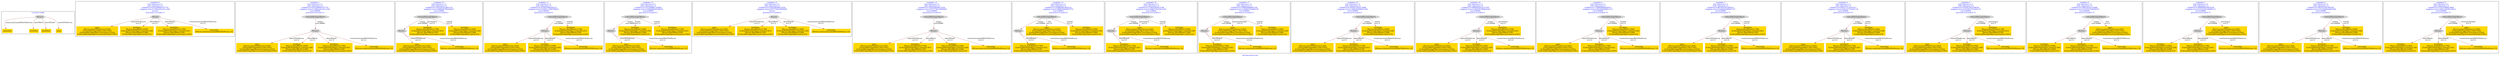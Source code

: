 digraph n0 {
fontcolor="blue"
remincross="true"
label="s03-ima-artists.xml"
subgraph cluster_0 {
label="1-correct model"
n2[style="filled",color="white",fillcolor="lightgray",label="Person1"];
n3[shape="plaintext",style="filled",fillcolor="gold",label="nationality"];
n4[shape="plaintext",style="filled",fillcolor="gold",label="birthDate"];
n5[shape="plaintext",style="filled",fillcolor="gold",label="deathDate"];
n6[shape="plaintext",style="filled",fillcolor="gold",label="name"];
}
subgraph cluster_1 {
label="candidate 0\nlink coherence:1.0\nnode coherence:1.0\nconfidence:0.8102360697537774\nmapping score:0.7284120232512592\ncost:4.0\n-precision:1.0-recall:1.0"
n8[style="filled",color="white",fillcolor="lightgray",label="Person1"];
n9[shape="plaintext",style="filled",fillcolor="gold",label="name\n[Person,nameOfThePerson,0.925]\n[CulturalHeritageObject,title,0.041]\n[CulturalHeritageObject,provenance,0.032]\n[CulturalHeritageObject,accessionNumber,0.001]"];
n10[shape="plaintext",style="filled",fillcolor="gold",label="birthDate\n[Person,dateOfBirth,0.608]\n[CulturalHeritageObject,created,0.326]\n[Person,dateOfDeath,0.066]\n[CulturalHeritageObject,extent,0.0]"];
n11[shape="plaintext",style="filled",fillcolor="gold",label="deathDate\n[Person,dateOfDeath,0.708]\n[CulturalHeritageObject,created,0.201]\n[Person,dateOfBirth,0.09]\n[CulturalHeritageObject,provenance,0.001]"];
n12[shape="plaintext",style="filled",fillcolor="gold",label="nationality\n[Person,countryAssociatedWithThePerson,1.0]"];
}
subgraph cluster_2 {
label="candidate 1\nlink coherence:1.0\nnode coherence:1.0\nconfidence:0.8102360697537774\nmapping score:0.7284120232512592\ncost:4.99999\n-precision:0.8-recall:1.0"
n14[style="filled",color="white",fillcolor="lightgray",label="CulturalHeritageObject1"];
n15[style="filled",color="white",fillcolor="lightgray",label="Person1"];
n16[shape="plaintext",style="filled",fillcolor="gold",label="name\n[Person,nameOfThePerson,0.925]\n[CulturalHeritageObject,title,0.041]\n[CulturalHeritageObject,provenance,0.032]\n[CulturalHeritageObject,accessionNumber,0.001]"];
n17[shape="plaintext",style="filled",fillcolor="gold",label="birthDate\n[Person,dateOfBirth,0.608]\n[CulturalHeritageObject,created,0.326]\n[Person,dateOfDeath,0.066]\n[CulturalHeritageObject,extent,0.0]"];
n18[shape="plaintext",style="filled",fillcolor="gold",label="deathDate\n[Person,dateOfDeath,0.708]\n[CulturalHeritageObject,created,0.201]\n[Person,dateOfBirth,0.09]\n[CulturalHeritageObject,provenance,0.001]"];
n19[shape="plaintext",style="filled",fillcolor="gold",label="nationality\n[Person,countryAssociatedWithThePerson,1.0]"];
}
subgraph cluster_3 {
label="candidate 10\nlink coherence:1.0\nnode coherence:1.0\nconfidence:0.5632261912691279\nmapping score:0.6044087304230427\ncost:4.99999\n-precision:0.4-recall:0.5"
n21[style="filled",color="white",fillcolor="lightgray",label="CulturalHeritageObject1"];
n22[style="filled",color="white",fillcolor="lightgray",label="Person1"];
n23[shape="plaintext",style="filled",fillcolor="gold",label="name\n[Person,nameOfThePerson,0.925]\n[CulturalHeritageObject,title,0.041]\n[CulturalHeritageObject,provenance,0.032]\n[CulturalHeritageObject,accessionNumber,0.001]"];
n24[shape="plaintext",style="filled",fillcolor="gold",label="nationality\n[Person,countryAssociatedWithThePerson,1.0]"];
n25[shape="plaintext",style="filled",fillcolor="gold",label="deathDate\n[Person,dateOfDeath,0.708]\n[CulturalHeritageObject,created,0.201]\n[Person,dateOfBirth,0.09]\n[CulturalHeritageObject,provenance,0.001]"];
n26[shape="plaintext",style="filled",fillcolor="gold",label="birthDate\n[Person,dateOfBirth,0.608]\n[CulturalHeritageObject,created,0.326]\n[Person,dateOfDeath,0.066]\n[CulturalHeritageObject,extent,0.0]"];
}
subgraph cluster_4 {
label="candidate 11\nlink coherence:1.0\nnode coherence:1.0\nconfidence:0.5479335984305213\nmapping score:0.5993111994768404\ncost:4.99999\n-precision:0.4-recall:0.5"
n28[style="filled",color="white",fillcolor="lightgray",label="CulturalHeritageObject1"];
n29[style="filled",color="white",fillcolor="lightgray",label="Person1"];
n30[shape="plaintext",style="filled",fillcolor="gold",label="name\n[Person,nameOfThePerson,0.925]\n[CulturalHeritageObject,title,0.041]\n[CulturalHeritageObject,provenance,0.032]\n[CulturalHeritageObject,accessionNumber,0.001]"];
n31[shape="plaintext",style="filled",fillcolor="gold",label="birthDate\n[Person,dateOfBirth,0.608]\n[CulturalHeritageObject,created,0.326]\n[Person,dateOfDeath,0.066]\n[CulturalHeritageObject,extent,0.0]"];
n32[shape="plaintext",style="filled",fillcolor="gold",label="nationality\n[Person,countryAssociatedWithThePerson,1.0]"];
n33[shape="plaintext",style="filled",fillcolor="gold",label="deathDate\n[Person,dateOfDeath,0.708]\n[CulturalHeritageObject,created,0.201]\n[Person,dateOfBirth,0.09]\n[CulturalHeritageObject,provenance,0.001]"];
}
subgraph cluster_5 {
label="candidate 12\nlink coherence:1.0\nnode coherence:1.0\nconfidence:0.5315399861105656\nmapping score:0.5938466620368552\ncost:4.99999\n-precision:0.4-recall:0.5"
n35[style="filled",color="white",fillcolor="lightgray",label="CulturalHeritageObject1"];
n36[style="filled",color="white",fillcolor="lightgray",label="Person1"];
n37[shape="plaintext",style="filled",fillcolor="gold",label="name\n[Person,nameOfThePerson,0.925]\n[CulturalHeritageObject,title,0.041]\n[CulturalHeritageObject,provenance,0.032]\n[CulturalHeritageObject,accessionNumber,0.001]"];
n38[shape="plaintext",style="filled",fillcolor="gold",label="nationality\n[Person,countryAssociatedWithThePerson,1.0]"];
n39[shape="plaintext",style="filled",fillcolor="gold",label="birthDate\n[Person,dateOfBirth,0.608]\n[CulturalHeritageObject,created,0.326]\n[Person,dateOfDeath,0.066]\n[CulturalHeritageObject,extent,0.0]"];
n40[shape="plaintext",style="filled",fillcolor="gold",label="deathDate\n[Person,dateOfDeath,0.708]\n[CulturalHeritageObject,created,0.201]\n[Person,dateOfBirth,0.09]\n[CulturalHeritageObject,provenance,0.001]"];
}
subgraph cluster_6 {
label="candidate 13\nlink coherence:1.0\nnode coherence:1.0\nconfidence:0.5203208388512254\nmapping score:0.6317736129504085\ncost:4.0\n-precision:0.5-recall:0.5"
n42[style="filled",color="white",fillcolor="lightgray",label="Person1"];
n43[shape="plaintext",style="filled",fillcolor="gold",label="name\n[Person,nameOfThePerson,0.925]\n[CulturalHeritageObject,title,0.041]\n[CulturalHeritageObject,provenance,0.032]\n[CulturalHeritageObject,accessionNumber,0.001]"];
n44[shape="plaintext",style="filled",fillcolor="gold",label="deathDate\n[Person,dateOfDeath,0.708]\n[CulturalHeritageObject,created,0.201]\n[Person,dateOfBirth,0.09]\n[CulturalHeritageObject,provenance,0.001]"];
n45[shape="plaintext",style="filled",fillcolor="gold",label="birthDate\n[Person,dateOfBirth,0.608]\n[CulturalHeritageObject,created,0.326]\n[Person,dateOfDeath,0.066]\n[CulturalHeritageObject,extent,0.0]"];
n46[shape="plaintext",style="filled",fillcolor="gold",label="nationality\n[Person,countryAssociatedWithThePerson,1.0]"];
}
subgraph cluster_7 {
label="candidate 14\nlink coherence:1.0\nnode coherence:1.0\nconfidence:0.5203208388512254\nmapping score:0.6317736129504085\ncost:4.99999\n-precision:0.4-recall:0.5"
n48[style="filled",color="white",fillcolor="lightgray",label="CulturalHeritageObject1"];
n49[style="filled",color="white",fillcolor="lightgray",label="Person1"];
n50[shape="plaintext",style="filled",fillcolor="gold",label="name\n[Person,nameOfThePerson,0.925]\n[CulturalHeritageObject,title,0.041]\n[CulturalHeritageObject,provenance,0.032]\n[CulturalHeritageObject,accessionNumber,0.001]"];
n51[shape="plaintext",style="filled",fillcolor="gold",label="deathDate\n[Person,dateOfDeath,0.708]\n[CulturalHeritageObject,created,0.201]\n[Person,dateOfBirth,0.09]\n[CulturalHeritageObject,provenance,0.001]"];
n52[shape="plaintext",style="filled",fillcolor="gold",label="birthDate\n[Person,dateOfBirth,0.608]\n[CulturalHeritageObject,created,0.326]\n[Person,dateOfDeath,0.066]\n[CulturalHeritageObject,extent,0.0]"];
n53[shape="plaintext",style="filled",fillcolor="gold",label="nationality\n[Person,countryAssociatedWithThePerson,1.0]"];
}
subgraph cluster_8 {
label="candidate 15\nlink coherence:1.0\nnode coherence:1.0\nconfidence:0.5188829915642722\nmapping score:0.5896276638547574\ncost:4.99999\n-precision:0.4-recall:0.5"
n55[style="filled",color="white",fillcolor="lightgray",label="CulturalHeritageObject1"];
n56[style="filled",color="white",fillcolor="lightgray",label="Person1"];
n57[shape="plaintext",style="filled",fillcolor="gold",label="deathDate\n[Person,dateOfDeath,0.708]\n[CulturalHeritageObject,created,0.201]\n[Person,dateOfBirth,0.09]\n[CulturalHeritageObject,provenance,0.001]"];
n58[shape="plaintext",style="filled",fillcolor="gold",label="name\n[Person,nameOfThePerson,0.925]\n[CulturalHeritageObject,title,0.041]\n[CulturalHeritageObject,provenance,0.032]\n[CulturalHeritageObject,accessionNumber,0.001]"];
n59[shape="plaintext",style="filled",fillcolor="gold",label="nationality\n[Person,countryAssociatedWithThePerson,1.0]"];
n60[shape="plaintext",style="filled",fillcolor="gold",label="birthDate\n[Person,dateOfBirth,0.608]\n[CulturalHeritageObject,created,0.326]\n[Person,dateOfDeath,0.066]\n[CulturalHeritageObject,extent,0.0]"];
}
subgraph cluster_9 {
label="candidate 16\nlink coherence:1.0\nnode coherence:1.0\nconfidence:0.516633843673708\nmapping score:0.5888779478912359\ncost:4.99999\n-precision:0.4-recall:0.5"
n62[style="filled",color="white",fillcolor="lightgray",label="CulturalHeritageObject1"];
n63[style="filled",color="white",fillcolor="lightgray",label="Person1"];
n64[shape="plaintext",style="filled",fillcolor="gold",label="deathDate\n[Person,dateOfDeath,0.708]\n[CulturalHeritageObject,created,0.201]\n[Person,dateOfBirth,0.09]\n[CulturalHeritageObject,provenance,0.001]"];
n65[shape="plaintext",style="filled",fillcolor="gold",label="nationality\n[Person,countryAssociatedWithThePerson,1.0]"];
n66[shape="plaintext",style="filled",fillcolor="gold",label="name\n[Person,nameOfThePerson,0.925]\n[CulturalHeritageObject,title,0.041]\n[CulturalHeritageObject,provenance,0.032]\n[CulturalHeritageObject,accessionNumber,0.001]"];
n67[shape="plaintext",style="filled",fillcolor="gold",label="birthDate\n[Person,dateOfBirth,0.608]\n[CulturalHeritageObject,created,0.326]\n[Person,dateOfDeath,0.066]\n[CulturalHeritageObject,extent,0.0]"];
}
subgraph cluster_10 {
label="candidate 17\nlink coherence:1.0\nnode coherence:1.0\nconfidence:0.5088626886091782\nmapping score:0.586287562869726\ncost:4.99999\n-precision:0.4-recall:0.5"
n69[style="filled",color="white",fillcolor="lightgray",label="CulturalHeritageObject1"];
n70[style="filled",color="white",fillcolor="lightgray",label="Person1"];
n71[shape="plaintext",style="filled",fillcolor="gold",label="deathDate\n[Person,dateOfDeath,0.708]\n[CulturalHeritageObject,created,0.201]\n[Person,dateOfBirth,0.09]\n[CulturalHeritageObject,provenance,0.001]"];
n72[shape="plaintext",style="filled",fillcolor="gold",label="nationality\n[Person,countryAssociatedWithThePerson,1.0]"];
n73[shape="plaintext",style="filled",fillcolor="gold",label="name\n[Person,nameOfThePerson,0.925]\n[CulturalHeritageObject,title,0.041]\n[CulturalHeritageObject,provenance,0.032]\n[CulturalHeritageObject,accessionNumber,0.001]"];
n74[shape="plaintext",style="filled",fillcolor="gold",label="birthDate\n[Person,dateOfBirth,0.608]\n[CulturalHeritageObject,created,0.326]\n[Person,dateOfDeath,0.066]\n[CulturalHeritageObject,extent,0.0]"];
}
subgraph cluster_11 {
label="candidate 18\nlink coherence:1.0\nnode coherence:1.0\nconfidence:0.5039272265312698\nmapping score:0.5846424088437566\ncost:4.99999\n-precision:0.4-recall:0.5"
n76[style="filled",color="white",fillcolor="lightgray",label="CulturalHeritageObject1"];
n77[style="filled",color="white",fillcolor="lightgray",label="Person1"];
n78[shape="plaintext",style="filled",fillcolor="gold",label="name\n[Person,nameOfThePerson,0.925]\n[CulturalHeritageObject,title,0.041]\n[CulturalHeritageObject,provenance,0.032]\n[CulturalHeritageObject,accessionNumber,0.001]"];
n79[shape="plaintext",style="filled",fillcolor="gold",label="deathDate\n[Person,dateOfDeath,0.708]\n[CulturalHeritageObject,created,0.201]\n[Person,dateOfBirth,0.09]\n[CulturalHeritageObject,provenance,0.001]"];
n80[shape="plaintext",style="filled",fillcolor="gold",label="nationality\n[Person,countryAssociatedWithThePerson,1.0]"];
n81[shape="plaintext",style="filled",fillcolor="gold",label="birthDate\n[Person,dateOfBirth,0.608]\n[CulturalHeritageObject,created,0.326]\n[Person,dateOfDeath,0.066]\n[CulturalHeritageObject,extent,0.0]"];
}
subgraph cluster_12 {
label="candidate 19\nlink coherence:1.0\nnode coherence:1.0\nconfidence:0.49803624532127355\nmapping score:0.5826787484404244\ncost:4.99999\n-precision:0.4-recall:0.5"
n83[style="filled",color="white",fillcolor="lightgray",label="CulturalHeritageObject1"];
n84[style="filled",color="white",fillcolor="lightgray",label="Person1"];
n85[shape="plaintext",style="filled",fillcolor="gold",label="name\n[Person,nameOfThePerson,0.925]\n[CulturalHeritageObject,title,0.041]\n[CulturalHeritageObject,provenance,0.032]\n[CulturalHeritageObject,accessionNumber,0.001]"];
n86[shape="plaintext",style="filled",fillcolor="gold",label="birthDate\n[Person,dateOfBirth,0.608]\n[CulturalHeritageObject,created,0.326]\n[Person,dateOfDeath,0.066]\n[CulturalHeritageObject,extent,0.0]"];
n87[shape="plaintext",style="filled",fillcolor="gold",label="nationality\n[Person,countryAssociatedWithThePerson,1.0]"];
n88[shape="plaintext",style="filled",fillcolor="gold",label="deathDate\n[Person,dateOfDeath,0.708]\n[CulturalHeritageObject,created,0.201]\n[Person,dateOfBirth,0.09]\n[CulturalHeritageObject,provenance,0.001]"];
}
subgraph cluster_13 {
label="candidate 2\nlink coherence:1.0\nnode coherence:1.0\nconfidence:0.7399008699439515\nmapping score:0.6633002899813172\ncost:4.99999\n-precision:0.6-recall:0.75"
n90[style="filled",color="white",fillcolor="lightgray",label="CulturalHeritageObject1"];
n91[style="filled",color="white",fillcolor="lightgray",label="Person1"];
n92[shape="plaintext",style="filled",fillcolor="gold",label="name\n[Person,nameOfThePerson,0.925]\n[CulturalHeritageObject,title,0.041]\n[CulturalHeritageObject,provenance,0.032]\n[CulturalHeritageObject,accessionNumber,0.001]"];
n93[shape="plaintext",style="filled",fillcolor="gold",label="deathDate\n[Person,dateOfDeath,0.708]\n[CulturalHeritageObject,created,0.201]\n[Person,dateOfBirth,0.09]\n[CulturalHeritageObject,provenance,0.001]"];
n94[shape="plaintext",style="filled",fillcolor="gold",label="nationality\n[Person,countryAssociatedWithThePerson,1.0]"];
n95[shape="plaintext",style="filled",fillcolor="gold",label="birthDate\n[Person,dateOfBirth,0.608]\n[CulturalHeritageObject,created,0.326]\n[Person,dateOfDeath,0.066]\n[CulturalHeritageObject,extent,0.0]"];
}
subgraph cluster_14 {
label="candidate 3\nlink coherence:1.0\nnode coherence:1.0\nconfidence:0.6834587441882013\nmapping score:0.6444862480627337\ncost:4.99999\n-precision:0.6-recall:0.75"
n97[style="filled",color="white",fillcolor="lightgray",label="CulturalHeritageObject1"];
n98[style="filled",color="white",fillcolor="lightgray",label="Person1"];
n99[shape="plaintext",style="filled",fillcolor="gold",label="name\n[Person,nameOfThePerson,0.925]\n[CulturalHeritageObject,title,0.041]\n[CulturalHeritageObject,provenance,0.032]\n[CulturalHeritageObject,accessionNumber,0.001]"];
n100[shape="plaintext",style="filled",fillcolor="gold",label="birthDate\n[Person,dateOfBirth,0.608]\n[CulturalHeritageObject,created,0.326]\n[Person,dateOfDeath,0.066]\n[CulturalHeritageObject,extent,0.0]"];
n101[shape="plaintext",style="filled",fillcolor="gold",label="nationality\n[Person,countryAssociatedWithThePerson,1.0]"];
n102[shape="plaintext",style="filled",fillcolor="gold",label="deathDate\n[Person,dateOfDeath,0.708]\n[CulturalHeritageObject,created,0.201]\n[Person,dateOfBirth,0.09]\n[CulturalHeritageObject,provenance,0.001]"];
}
subgraph cluster_15 {
label="candidate 4\nlink coherence:1.0\nnode coherence:1.0\nconfidence:0.6583173116761417\nmapping score:0.6361057705587139\ncost:4.99999\n-precision:0.6-recall:0.75"
n104[style="filled",color="white",fillcolor="lightgray",label="CulturalHeritageObject1"];
n105[style="filled",color="white",fillcolor="lightgray",label="Person1"];
n106[shape="plaintext",style="filled",fillcolor="gold",label="name\n[Person,nameOfThePerson,0.925]\n[CulturalHeritageObject,title,0.041]\n[CulturalHeritageObject,provenance,0.032]\n[CulturalHeritageObject,accessionNumber,0.001]"];
n107[shape="plaintext",style="filled",fillcolor="gold",label="deathDate\n[Person,dateOfDeath,0.708]\n[CulturalHeritageObject,created,0.201]\n[Person,dateOfBirth,0.09]\n[CulturalHeritageObject,provenance,0.001]"];
n108[shape="plaintext",style="filled",fillcolor="gold",label="nationality\n[Person,countryAssociatedWithThePerson,1.0]"];
n109[shape="plaintext",style="filled",fillcolor="gold",label="birthDate\n[Person,dateOfBirth,0.608]\n[CulturalHeritageObject,created,0.326]\n[Person,dateOfDeath,0.066]\n[CulturalHeritageObject,extent,0.0]"];
}
subgraph cluster_16 {
label="candidate 5\nlink coherence:1.0\nnode coherence:1.0\nconfidence:0.6335613910789536\nmapping score:0.6278537970263178\ncost:4.99999\n-precision:0.6-recall:0.75"
n111[style="filled",color="white",fillcolor="lightgray",label="CulturalHeritageObject1"];
n112[style="filled",color="white",fillcolor="lightgray",label="Person1"];
n113[shape="plaintext",style="filled",fillcolor="gold",label="name\n[Person,nameOfThePerson,0.925]\n[CulturalHeritageObject,title,0.041]\n[CulturalHeritageObject,provenance,0.032]\n[CulturalHeritageObject,accessionNumber,0.001]"];
n114[shape="plaintext",style="filled",fillcolor="gold",label="birthDate\n[Person,dateOfBirth,0.608]\n[CulturalHeritageObject,created,0.326]\n[Person,dateOfDeath,0.066]\n[CulturalHeritageObject,extent,0.0]"];
n115[shape="plaintext",style="filled",fillcolor="gold",label="nationality\n[Person,countryAssociatedWithThePerson,1.0]"];
n116[shape="plaintext",style="filled",fillcolor="gold",label="deathDate\n[Person,dateOfDeath,0.708]\n[CulturalHeritageObject,created,0.201]\n[Person,dateOfBirth,0.09]\n[CulturalHeritageObject,provenance,0.001]"];
}
subgraph cluster_17 {
label="candidate 6\nlink coherence:1.0\nnode coherence:1.0\nconfidence:0.589218191374098\nmapping score:0.6130727304580327\ncost:4.99999\n-precision:0.6-recall:0.75"
n118[style="filled",color="white",fillcolor="lightgray",label="CulturalHeritageObject1"];
n119[style="filled",color="white",fillcolor="lightgray",label="Person1"];
n120[shape="plaintext",style="filled",fillcolor="gold",label="birthDate\n[Person,dateOfBirth,0.608]\n[CulturalHeritageObject,created,0.326]\n[Person,dateOfDeath,0.066]\n[CulturalHeritageObject,extent,0.0]"];
n121[shape="plaintext",style="filled",fillcolor="gold",label="deathDate\n[Person,dateOfDeath,0.708]\n[CulturalHeritageObject,created,0.201]\n[Person,dateOfBirth,0.09]\n[CulturalHeritageObject,provenance,0.001]"];
n122[shape="plaintext",style="filled",fillcolor="gold",label="name\n[Person,nameOfThePerson,0.925]\n[CulturalHeritageObject,title,0.041]\n[CulturalHeritageObject,provenance,0.032]\n[CulturalHeritageObject,accessionNumber,0.001]"];
n123[shape="plaintext",style="filled",fillcolor="gold",label="nationality\n[Person,countryAssociatedWithThePerson,1.0]"];
}
subgraph cluster_18 {
label="candidate 7\nlink coherence:1.0\nnode coherence:1.0\nconfidence:0.5869690434835338\nmapping score:0.6123230144945113\ncost:4.99999\n-precision:0.6-recall:0.75"
n125[style="filled",color="white",fillcolor="lightgray",label="CulturalHeritageObject1"];
n126[style="filled",color="white",fillcolor="lightgray",label="Person1"];
n127[shape="plaintext",style="filled",fillcolor="gold",label="birthDate\n[Person,dateOfBirth,0.608]\n[CulturalHeritageObject,created,0.326]\n[Person,dateOfDeath,0.066]\n[CulturalHeritageObject,extent,0.0]"];
n128[shape="plaintext",style="filled",fillcolor="gold",label="deathDate\n[Person,dateOfDeath,0.708]\n[CulturalHeritageObject,created,0.201]\n[Person,dateOfBirth,0.09]\n[CulturalHeritageObject,provenance,0.001]"];
n129[shape="plaintext",style="filled",fillcolor="gold",label="nationality\n[Person,countryAssociatedWithThePerson,1.0]"];
n130[shape="plaintext",style="filled",fillcolor="gold",label="name\n[Person,nameOfThePerson,0.925]\n[CulturalHeritageObject,title,0.041]\n[CulturalHeritageObject,provenance,0.032]\n[CulturalHeritageObject,accessionNumber,0.001]"];
}
subgraph cluster_19 {
label="candidate 8\nlink coherence:1.0\nnode coherence:1.0\nconfidence:0.5855107847990797\nmapping score:0.6118369282663599\ncost:4.99999\n-precision:0.4-recall:0.5"
n132[style="filled",color="white",fillcolor="lightgray",label="CulturalHeritageObject1"];
n133[style="filled",color="white",fillcolor="lightgray",label="Person1"];
n134[shape="plaintext",style="filled",fillcolor="gold",label="name\n[Person,nameOfThePerson,0.925]\n[CulturalHeritageObject,title,0.041]\n[CulturalHeritageObject,provenance,0.032]\n[CulturalHeritageObject,accessionNumber,0.001]"];
n135[shape="plaintext",style="filled",fillcolor="gold",label="deathDate\n[Person,dateOfDeath,0.708]\n[CulturalHeritageObject,created,0.201]\n[Person,dateOfBirth,0.09]\n[CulturalHeritageObject,provenance,0.001]"];
n136[shape="plaintext",style="filled",fillcolor="gold",label="nationality\n[Person,countryAssociatedWithThePerson,1.0]"];
n137[shape="plaintext",style="filled",fillcolor="gold",label="birthDate\n[Person,dateOfBirth,0.608]\n[CulturalHeritageObject,created,0.326]\n[Person,dateOfDeath,0.066]\n[CulturalHeritageObject,extent,0.0]"];
}
subgraph cluster_20 {
label="candidate 9\nlink coherence:1.0\nnode coherence:1.0\nconfidence:0.579197888419004\nmapping score:0.6097326294730013\ncost:4.99999\n-precision:0.6-recall:0.75"
n139[style="filled",color="white",fillcolor="lightgray",label="CulturalHeritageObject1"];
n140[style="filled",color="white",fillcolor="lightgray",label="Person1"];
n141[shape="plaintext",style="filled",fillcolor="gold",label="birthDate\n[Person,dateOfBirth,0.608]\n[CulturalHeritageObject,created,0.326]\n[Person,dateOfDeath,0.066]\n[CulturalHeritageObject,extent,0.0]"];
n142[shape="plaintext",style="filled",fillcolor="gold",label="deathDate\n[Person,dateOfDeath,0.708]\n[CulturalHeritageObject,created,0.201]\n[Person,dateOfBirth,0.09]\n[CulturalHeritageObject,provenance,0.001]"];
n143[shape="plaintext",style="filled",fillcolor="gold",label="nationality\n[Person,countryAssociatedWithThePerson,1.0]"];
n144[shape="plaintext",style="filled",fillcolor="gold",label="name\n[Person,nameOfThePerson,0.925]\n[CulturalHeritageObject,title,0.041]\n[CulturalHeritageObject,provenance,0.032]\n[CulturalHeritageObject,accessionNumber,0.001]"];
}
n2 -> n3[color="brown",fontcolor="black",label="countryAssociatedWithThePerson"]
n2 -> n4[color="brown",fontcolor="black",label="dateOfBirth"]
n2 -> n5[color="brown",fontcolor="black",label="dateOfDeath"]
n2 -> n6[color="brown",fontcolor="black",label="nameOfThePerson"]
n8 -> n9[color="brown",fontcolor="black",label="nameOfThePerson\nw=1.0"]
n8 -> n10[color="brown",fontcolor="black",label="dateOfBirth\nw=1.0"]
n8 -> n11[color="brown",fontcolor="black",label="dateOfDeath\nw=1.0"]
n8 -> n12[color="brown",fontcolor="black",label="countryAssociatedWithThePerson\nw=1.0"]
n14 -> n15[color="brown",fontcolor="black",label="creator\nw=0.99999"]
n15 -> n16[color="brown",fontcolor="black",label="nameOfThePerson\nw=1.0"]
n15 -> n17[color="brown",fontcolor="black",label="dateOfBirth\nw=1.0"]
n15 -> n18[color="brown",fontcolor="black",label="dateOfDeath\nw=1.0"]
n15 -> n19[color="brown",fontcolor="black",label="countryAssociatedWithThePerson\nw=1.0"]
n21 -> n22[color="brown",fontcolor="black",label="creator\nw=0.99999"]
n22 -> n23[color="brown",fontcolor="black",label="nameOfThePerson\nw=1.0"]
n22 -> n24[color="brown",fontcolor="black",label="countryAssociatedWithThePerson\nw=1.0"]
n21 -> n25[color="brown",fontcolor="black",label="provenance\nw=1.0"]
n21 -> n26[color="brown",fontcolor="black",label="created\nw=1.0"]
n28 -> n29[color="brown",fontcolor="black",label="creator\nw=0.99999"]
n29 -> n30[color="brown",fontcolor="black",label="nameOfThePerson\nw=1.0"]
n29 -> n31[color="brown",fontcolor="black",label="dateOfDeath\nw=1.0"]
n29 -> n32[color="brown",fontcolor="black",label="countryAssociatedWithThePerson\nw=1.0"]
n28 -> n33[color="brown",fontcolor="black",label="created\nw=1.0"]
n35 -> n36[color="brown",fontcolor="black",label="creator\nw=0.99999"]
n36 -> n37[color="brown",fontcolor="black",label="nameOfThePerson\nw=1.0"]
n36 -> n38[color="brown",fontcolor="black",label="countryAssociatedWithThePerson\nw=1.0"]
n35 -> n39[color="brown",fontcolor="black",label="extent\nw=1.0"]
n35 -> n40[color="brown",fontcolor="black",label="created\nw=1.0"]
n42 -> n43[color="brown",fontcolor="black",label="nameOfThePerson\nw=1.0"]
n42 -> n44[color="brown",fontcolor="black",label="dateOfBirth\nw=1.0"]
n42 -> n45[color="brown",fontcolor="black",label="dateOfDeath\nw=1.0"]
n42 -> n46[color="brown",fontcolor="black",label="countryAssociatedWithThePerson\nw=1.0"]
n48 -> n49[color="brown",fontcolor="black",label="creator\nw=0.99999"]
n49 -> n50[color="brown",fontcolor="black",label="nameOfThePerson\nw=1.0"]
n49 -> n51[color="brown",fontcolor="black",label="dateOfBirth\nw=1.0"]
n49 -> n52[color="brown",fontcolor="black",label="dateOfDeath\nw=1.0"]
n49 -> n53[color="brown",fontcolor="black",label="countryAssociatedWithThePerson\nw=1.0"]
n55 -> n56[color="brown",fontcolor="black",label="creator\nw=0.99999"]
n56 -> n57[color="brown",fontcolor="black",label="dateOfDeath\nw=1.0"]
n55 -> n58[color="brown",fontcolor="black",label="title\nw=1.0"]
n56 -> n59[color="brown",fontcolor="black",label="countryAssociatedWithThePerson\nw=1.0"]
n55 -> n60[color="brown",fontcolor="black",label="created\nw=1.0"]
n62 -> n63[color="brown",fontcolor="black",label="creator\nw=0.99999"]
n63 -> n64[color="brown",fontcolor="black",label="dateOfDeath\nw=1.0"]
n63 -> n65[color="brown",fontcolor="black",label="countryAssociatedWithThePerson\nw=1.0"]
n62 -> n66[color="brown",fontcolor="black",label="provenance\nw=1.0"]
n62 -> n67[color="brown",fontcolor="black",label="created\nw=1.0"]
n69 -> n70[color="brown",fontcolor="black",label="creator\nw=0.99999"]
n70 -> n71[color="brown",fontcolor="black",label="dateOfDeath\nw=1.0"]
n70 -> n72[color="brown",fontcolor="black",label="countryAssociatedWithThePerson\nw=1.0"]
n69 -> n73[color="brown",fontcolor="black",label="accessionNumber\nw=1.0"]
n69 -> n74[color="brown",fontcolor="black",label="created\nw=1.0"]
n76 -> n77[color="brown",fontcolor="black",label="creator\nw=0.99999"]
n77 -> n78[color="brown",fontcolor="black",label="nameOfThePerson\nw=1.0"]
n77 -> n79[color="brown",fontcolor="black",label="dateOfBirth\nw=1.0"]
n77 -> n80[color="brown",fontcolor="black",label="countryAssociatedWithThePerson\nw=1.0"]
n76 -> n81[color="brown",fontcolor="black",label="extent\nw=1.0"]
n83 -> n84[color="brown",fontcolor="black",label="creator\nw=0.99999"]
n84 -> n85[color="brown",fontcolor="black",label="nameOfThePerson\nw=1.0"]
n84 -> n86[color="brown",fontcolor="black",label="dateOfDeath\nw=1.0"]
n84 -> n87[color="brown",fontcolor="black",label="countryAssociatedWithThePerson\nw=1.0"]
n83 -> n88[color="brown",fontcolor="black",label="provenance\nw=1.0"]
n90 -> n91[color="brown",fontcolor="black",label="creator\nw=0.99999"]
n91 -> n92[color="brown",fontcolor="black",label="nameOfThePerson\nw=1.0"]
n91 -> n93[color="brown",fontcolor="black",label="dateOfDeath\nw=1.0"]
n91 -> n94[color="brown",fontcolor="black",label="countryAssociatedWithThePerson\nw=1.0"]
n90 -> n95[color="brown",fontcolor="black",label="created\nw=1.0"]
n97 -> n98[color="brown",fontcolor="black",label="creator\nw=0.99999"]
n98 -> n99[color="brown",fontcolor="black",label="nameOfThePerson\nw=1.0"]
n98 -> n100[color="brown",fontcolor="black",label="dateOfBirth\nw=1.0"]
n98 -> n101[color="brown",fontcolor="black",label="countryAssociatedWithThePerson\nw=1.0"]
n97 -> n102[color="brown",fontcolor="black",label="created\nw=1.0"]
n104 -> n105[color="brown",fontcolor="black",label="creator\nw=0.99999"]
n105 -> n106[color="brown",fontcolor="black",label="nameOfThePerson\nw=1.0"]
n105 -> n107[color="brown",fontcolor="black",label="dateOfDeath\nw=1.0"]
n105 -> n108[color="brown",fontcolor="black",label="countryAssociatedWithThePerson\nw=1.0"]
n104 -> n109[color="brown",fontcolor="black",label="extent\nw=1.0"]
n111 -> n112[color="brown",fontcolor="black",label="creator\nw=0.99999"]
n112 -> n113[color="brown",fontcolor="black",label="nameOfThePerson\nw=1.0"]
n112 -> n114[color="brown",fontcolor="black",label="dateOfBirth\nw=1.0"]
n112 -> n115[color="brown",fontcolor="black",label="countryAssociatedWithThePerson\nw=1.0"]
n111 -> n116[color="brown",fontcolor="black",label="provenance\nw=1.0"]
n118 -> n119[color="brown",fontcolor="black",label="creator\nw=0.99999"]
n119 -> n120[color="brown",fontcolor="black",label="dateOfBirth\nw=1.0"]
n119 -> n121[color="brown",fontcolor="black",label="dateOfDeath\nw=1.0"]
n118 -> n122[color="brown",fontcolor="black",label="title\nw=1.0"]
n119 -> n123[color="brown",fontcolor="black",label="countryAssociatedWithThePerson\nw=1.0"]
n125 -> n126[color="brown",fontcolor="black",label="creator\nw=0.99999"]
n126 -> n127[color="brown",fontcolor="black",label="dateOfBirth\nw=1.0"]
n126 -> n128[color="brown",fontcolor="black",label="dateOfDeath\nw=1.0"]
n126 -> n129[color="brown",fontcolor="black",label="countryAssociatedWithThePerson\nw=1.0"]
n125 -> n130[color="brown",fontcolor="black",label="provenance\nw=1.0"]
n132 -> n133[color="brown",fontcolor="black",label="creator\nw=0.99999"]
n133 -> n134[color="brown",fontcolor="black",label="nameOfThePerson\nw=1.0"]
n133 -> n135[color="brown",fontcolor="black",label="dateOfBirth\nw=1.0"]
n133 -> n136[color="brown",fontcolor="black",label="countryAssociatedWithThePerson\nw=1.0"]
n132 -> n137[color="brown",fontcolor="black",label="created\nw=1.0"]
n139 -> n140[color="brown",fontcolor="black",label="creator\nw=0.99999"]
n140 -> n141[color="brown",fontcolor="black",label="dateOfBirth\nw=1.0"]
n140 -> n142[color="brown",fontcolor="black",label="dateOfDeath\nw=1.0"]
n140 -> n143[color="brown",fontcolor="black",label="countryAssociatedWithThePerson\nw=1.0"]
n139 -> n144[color="brown",fontcolor="black",label="accessionNumber\nw=1.0"]
}
